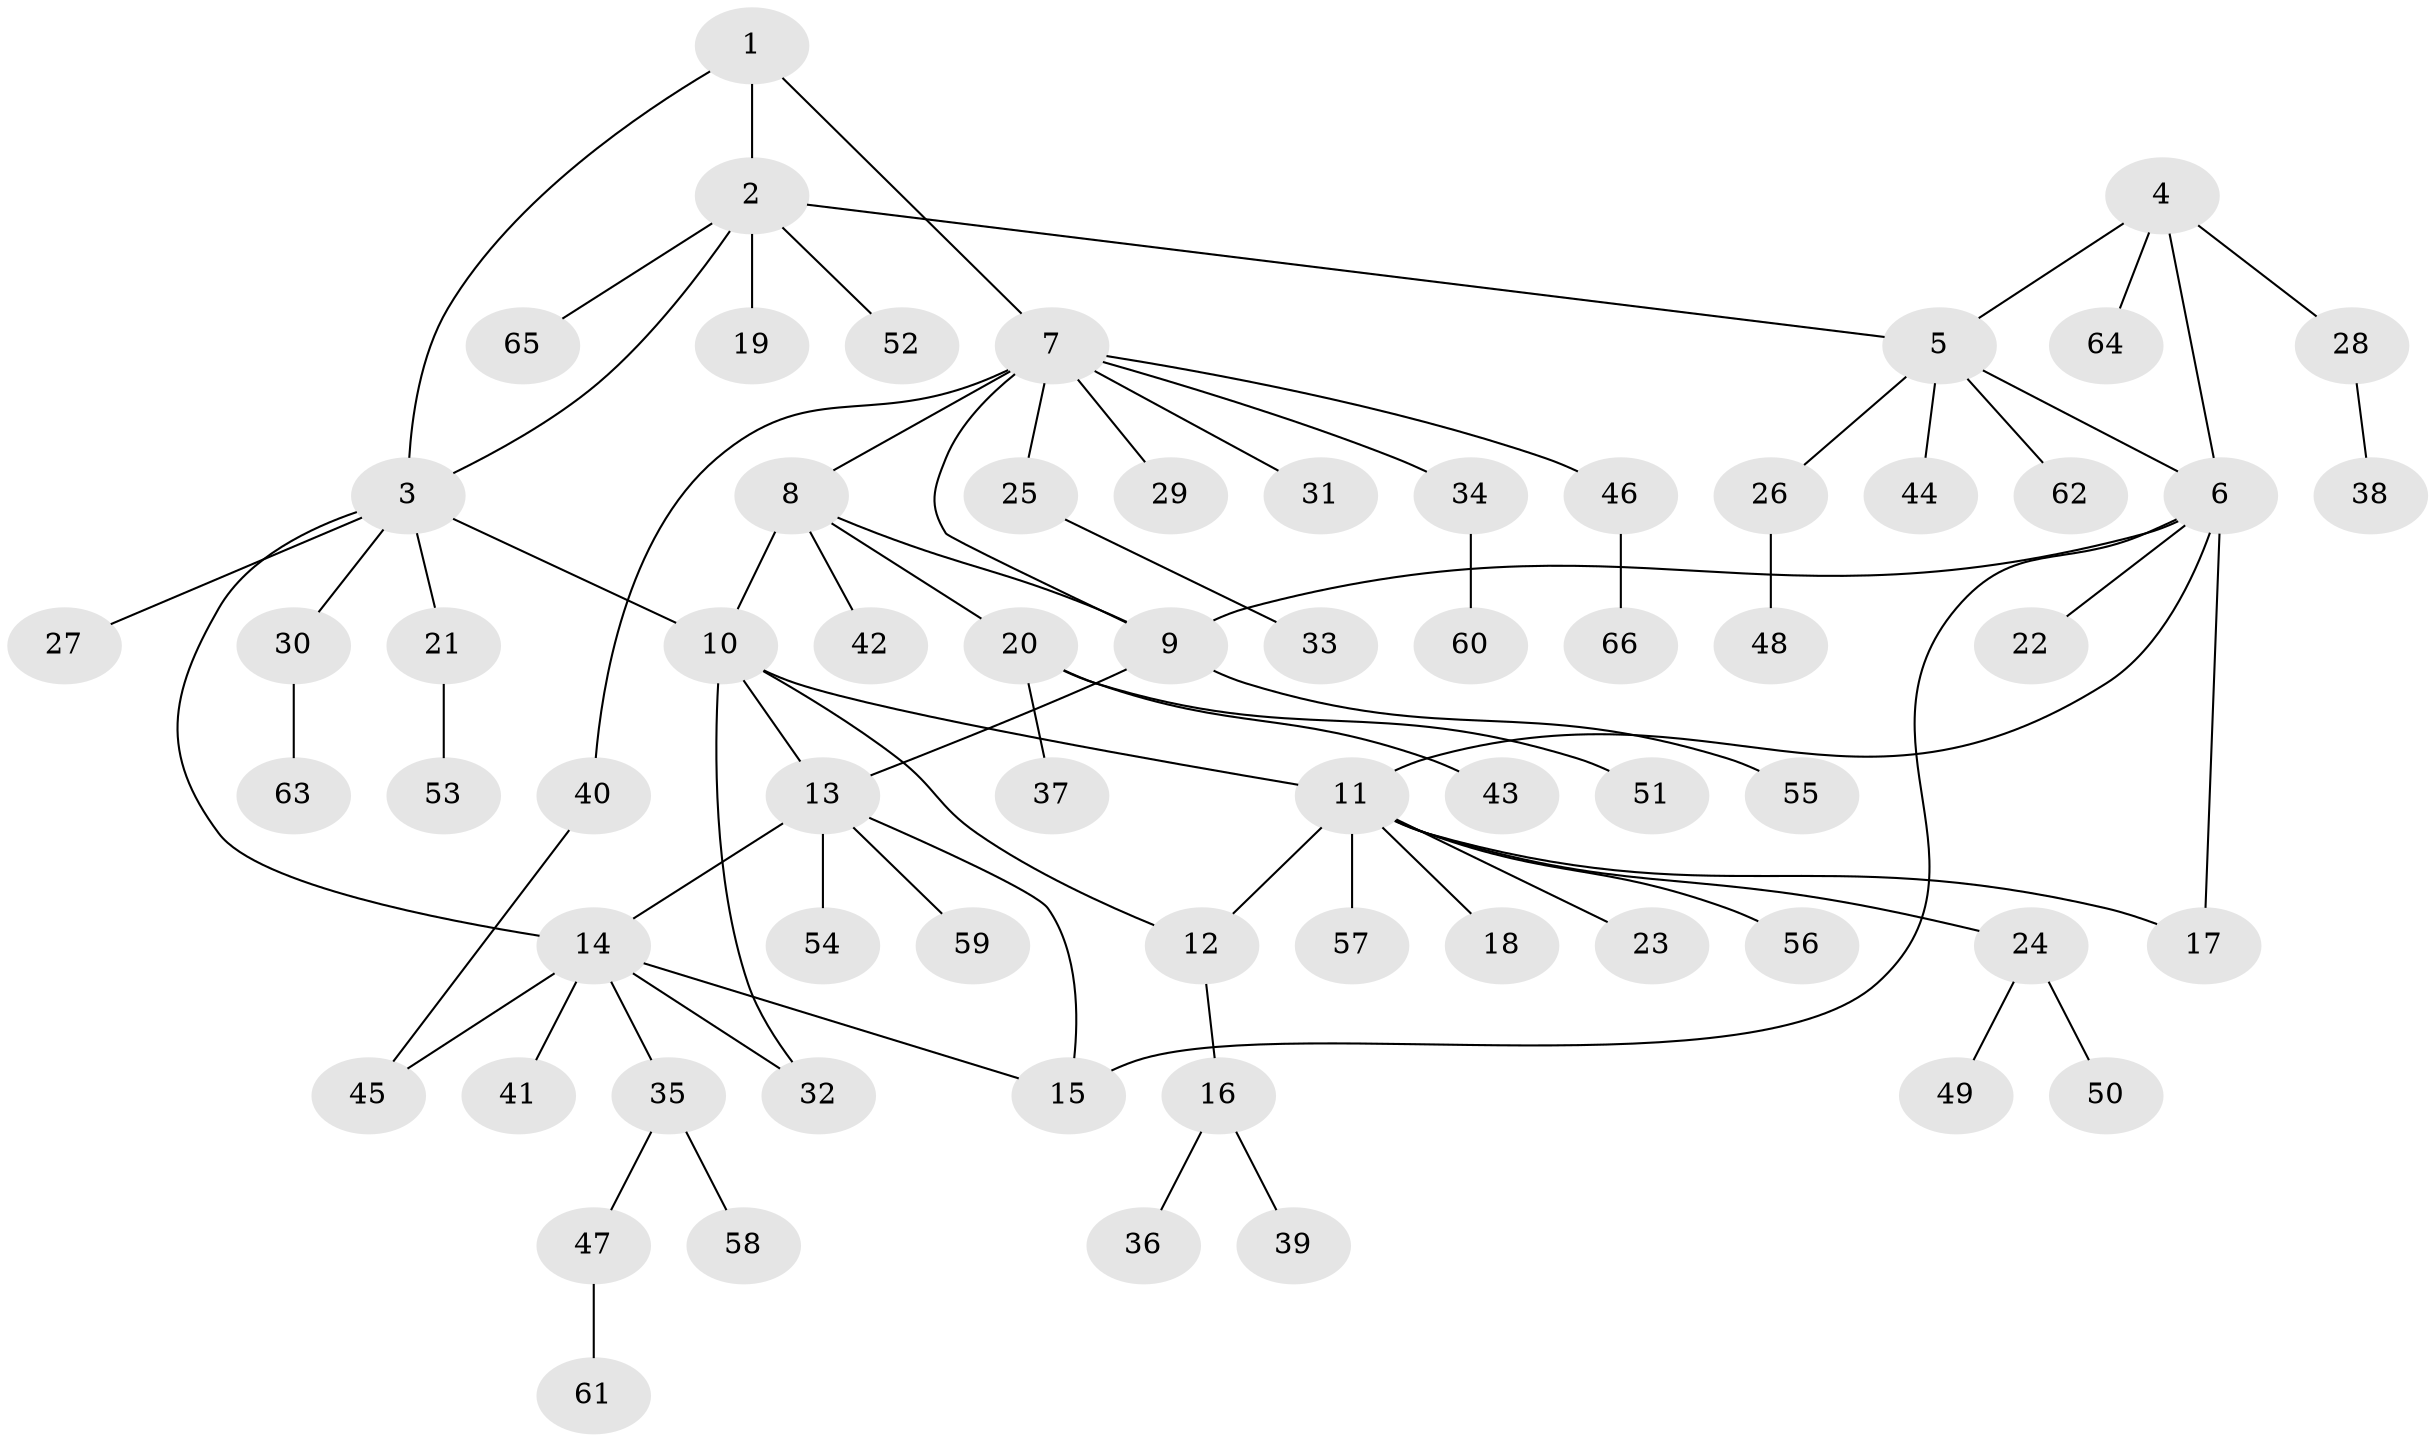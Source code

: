 // Generated by graph-tools (version 1.1) at 2025/37/03/09/25 02:37:23]
// undirected, 66 vertices, 79 edges
graph export_dot {
graph [start="1"]
  node [color=gray90,style=filled];
  1;
  2;
  3;
  4;
  5;
  6;
  7;
  8;
  9;
  10;
  11;
  12;
  13;
  14;
  15;
  16;
  17;
  18;
  19;
  20;
  21;
  22;
  23;
  24;
  25;
  26;
  27;
  28;
  29;
  30;
  31;
  32;
  33;
  34;
  35;
  36;
  37;
  38;
  39;
  40;
  41;
  42;
  43;
  44;
  45;
  46;
  47;
  48;
  49;
  50;
  51;
  52;
  53;
  54;
  55;
  56;
  57;
  58;
  59;
  60;
  61;
  62;
  63;
  64;
  65;
  66;
  1 -- 2;
  1 -- 3;
  1 -- 7;
  2 -- 3;
  2 -- 5;
  2 -- 19;
  2 -- 52;
  2 -- 65;
  3 -- 10;
  3 -- 14;
  3 -- 21;
  3 -- 27;
  3 -- 30;
  4 -- 5;
  4 -- 6;
  4 -- 28;
  4 -- 64;
  5 -- 6;
  5 -- 26;
  5 -- 44;
  5 -- 62;
  6 -- 9;
  6 -- 11;
  6 -- 15;
  6 -- 17;
  6 -- 22;
  7 -- 8;
  7 -- 9;
  7 -- 25;
  7 -- 29;
  7 -- 31;
  7 -- 34;
  7 -- 40;
  7 -- 46;
  8 -- 9;
  8 -- 10;
  8 -- 20;
  8 -- 42;
  9 -- 13;
  9 -- 55;
  10 -- 11;
  10 -- 12;
  10 -- 13;
  10 -- 32;
  11 -- 12;
  11 -- 17;
  11 -- 18;
  11 -- 23;
  11 -- 24;
  11 -- 56;
  11 -- 57;
  12 -- 16;
  13 -- 14;
  13 -- 15;
  13 -- 54;
  13 -- 59;
  14 -- 15;
  14 -- 32;
  14 -- 35;
  14 -- 41;
  14 -- 45;
  16 -- 36;
  16 -- 39;
  20 -- 37;
  20 -- 43;
  20 -- 51;
  21 -- 53;
  24 -- 49;
  24 -- 50;
  25 -- 33;
  26 -- 48;
  28 -- 38;
  30 -- 63;
  34 -- 60;
  35 -- 47;
  35 -- 58;
  40 -- 45;
  46 -- 66;
  47 -- 61;
}
